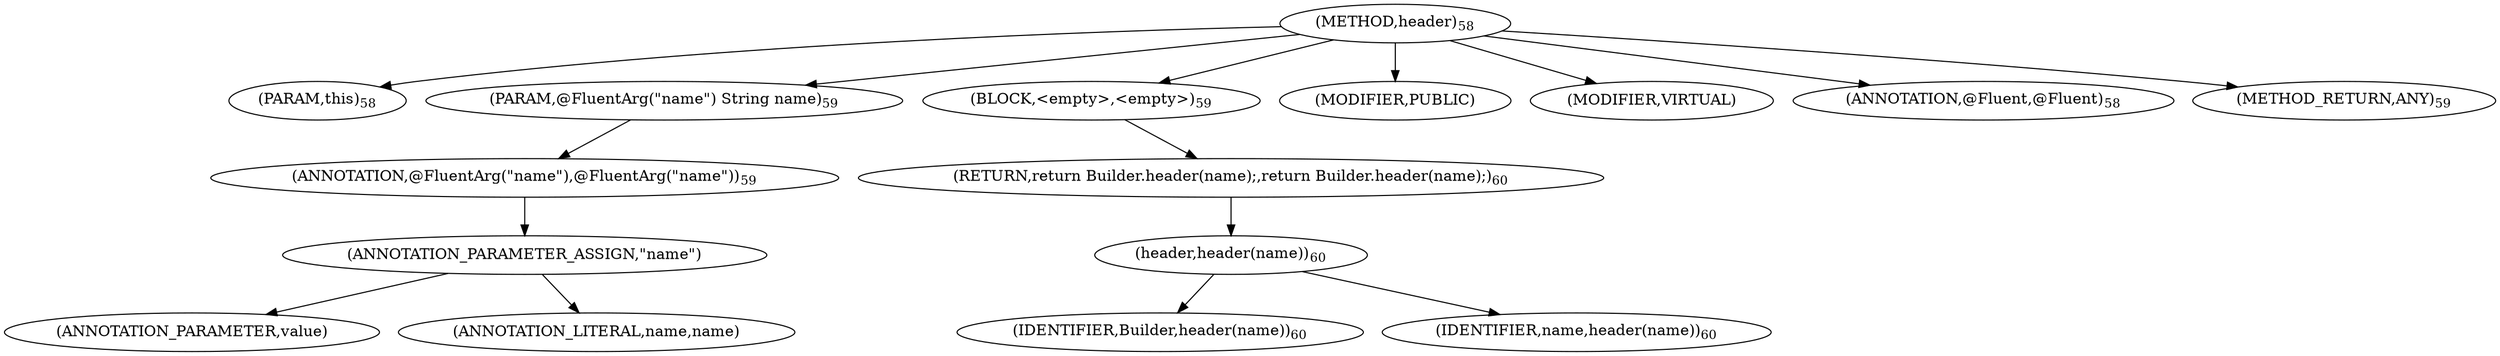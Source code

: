 digraph "header" {  
"129" [label = <(METHOD,header)<SUB>58</SUB>> ]
"130" [label = <(PARAM,this)<SUB>58</SUB>> ]
"131" [label = <(PARAM,@FluentArg(&quot;name&quot;) String name)<SUB>59</SUB>> ]
"132" [label = <(ANNOTATION,@FluentArg(&quot;name&quot;),@FluentArg(&quot;name&quot;))<SUB>59</SUB>> ]
"133" [label = <(ANNOTATION_PARAMETER_ASSIGN,&quot;name&quot;)> ]
"134" [label = <(ANNOTATION_PARAMETER,value)> ]
"135" [label = <(ANNOTATION_LITERAL,name,name)> ]
"136" [label = <(BLOCK,&lt;empty&gt;,&lt;empty&gt;)<SUB>59</SUB>> ]
"137" [label = <(RETURN,return Builder.header(name);,return Builder.header(name);)<SUB>60</SUB>> ]
"138" [label = <(header,header(name))<SUB>60</SUB>> ]
"139" [label = <(IDENTIFIER,Builder,header(name))<SUB>60</SUB>> ]
"140" [label = <(IDENTIFIER,name,header(name))<SUB>60</SUB>> ]
"141" [label = <(MODIFIER,PUBLIC)> ]
"142" [label = <(MODIFIER,VIRTUAL)> ]
"143" [label = <(ANNOTATION,@Fluent,@Fluent)<SUB>58</SUB>> ]
"144" [label = <(METHOD_RETURN,ANY)<SUB>59</SUB>> ]
  "129" -> "130" 
  "129" -> "131" 
  "129" -> "136" 
  "129" -> "141" 
  "129" -> "142" 
  "129" -> "143" 
  "129" -> "144" 
  "131" -> "132" 
  "132" -> "133" 
  "133" -> "134" 
  "133" -> "135" 
  "136" -> "137" 
  "137" -> "138" 
  "138" -> "139" 
  "138" -> "140" 
}
